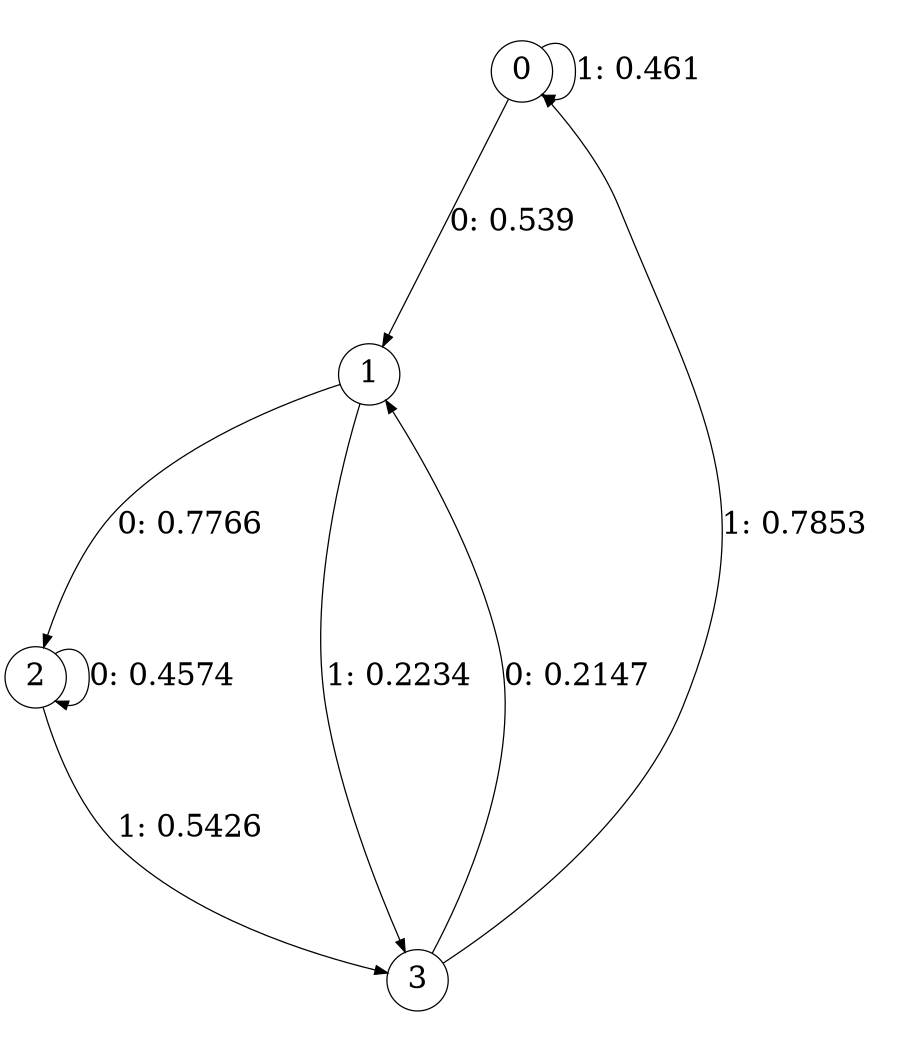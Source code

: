 digraph "ch6randomL2" {
size = "6,8.5";
ratio = "fill";
node [shape = circle];
node [fontsize = 24];
edge [fontsize = 24];
0 -> 1 [label = "0: 0.539    "];
0 -> 0 [label = "1: 0.461    "];
1 -> 2 [label = "0: 0.7766   "];
1 -> 3 [label = "1: 0.2234   "];
2 -> 2 [label = "0: 0.4574   "];
2 -> 3 [label = "1: 0.5426   "];
3 -> 1 [label = "0: 0.2147   "];
3 -> 0 [label = "1: 0.7853   "];
}